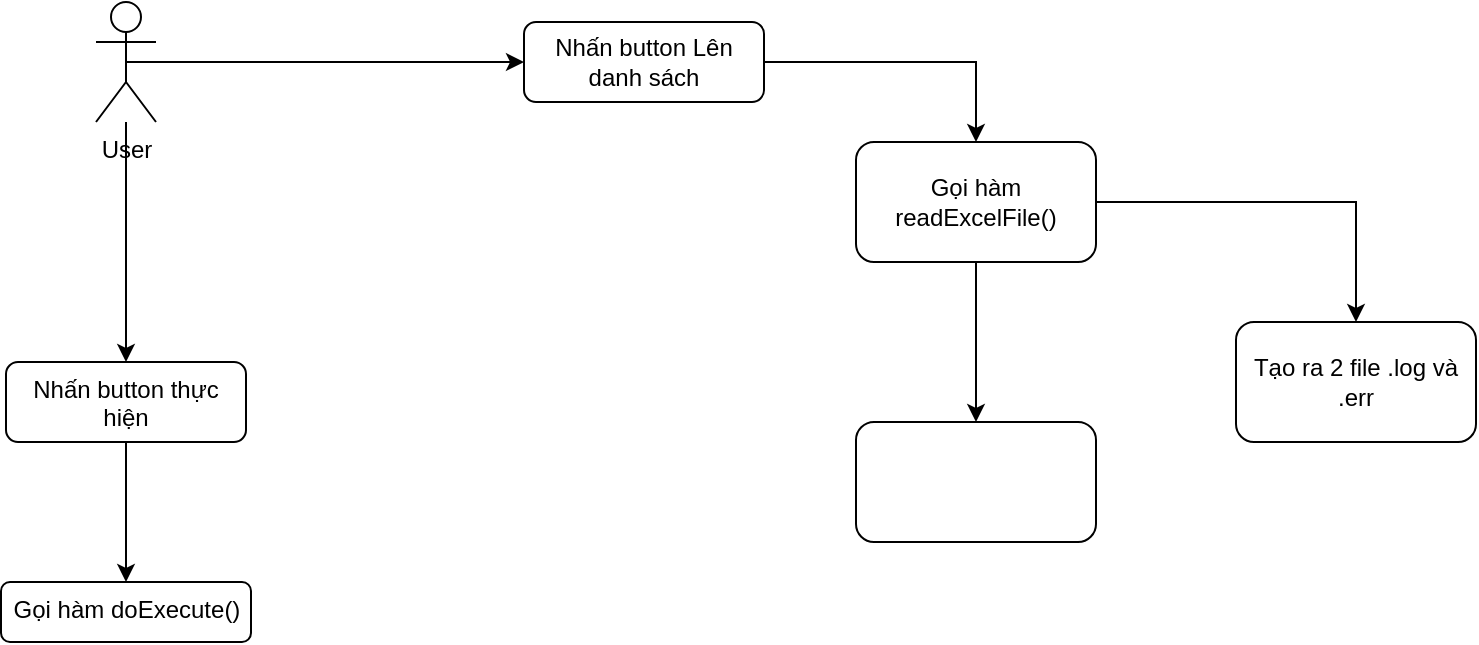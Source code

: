 <mxfile version="17.4.4" type="github">
  <diagram id="C5RBs43oDa-KdzZeNtuy" name="Page-1">
    <mxGraphModel dx="1422" dy="794" grid="1" gridSize="10" guides="1" tooltips="1" connect="1" arrows="1" fold="1" page="1" pageScale="1" pageWidth="827" pageHeight="1169" math="0" shadow="0">
      <root>
        <mxCell id="WIyWlLk6GJQsqaUBKTNV-0" />
        <mxCell id="WIyWlLk6GJQsqaUBKTNV-1" parent="WIyWlLk6GJQsqaUBKTNV-0" />
        <mxCell id="bQ8YNdUqqdLC90LQnKgp-4" value="" style="edgeStyle=orthogonalEdgeStyle;rounded=0;orthogonalLoop=1;jettySize=auto;html=1;" edge="1" parent="WIyWlLk6GJQsqaUBKTNV-1" source="WIyWlLk6GJQsqaUBKTNV-3" target="bQ8YNdUqqdLC90LQnKgp-3">
          <mxGeometry relative="1" as="geometry" />
        </mxCell>
        <mxCell id="WIyWlLk6GJQsqaUBKTNV-3" value="Nhấn button Lên danh sách" style="rounded=1;whiteSpace=wrap;html=1;fontSize=12;glass=0;strokeWidth=1;shadow=0;" parent="WIyWlLk6GJQsqaUBKTNV-1" vertex="1">
          <mxGeometry x="294" y="90" width="120" height="40" as="geometry" />
        </mxCell>
        <mxCell id="bQ8YNdUqqdLC90LQnKgp-2" style="edgeStyle=orthogonalEdgeStyle;rounded=0;orthogonalLoop=1;jettySize=auto;html=1;exitX=0.5;exitY=0.5;exitDx=0;exitDy=0;exitPerimeter=0;" edge="1" parent="WIyWlLk6GJQsqaUBKTNV-1" source="bQ8YNdUqqdLC90LQnKgp-0" target="WIyWlLk6GJQsqaUBKTNV-3">
          <mxGeometry relative="1" as="geometry" />
        </mxCell>
        <mxCell id="bQ8YNdUqqdLC90LQnKgp-11" value="" style="edgeStyle=orthogonalEdgeStyle;rounded=0;orthogonalLoop=1;jettySize=auto;html=1;" edge="1" parent="WIyWlLk6GJQsqaUBKTNV-1" source="bQ8YNdUqqdLC90LQnKgp-0" target="bQ8YNdUqqdLC90LQnKgp-10">
          <mxGeometry relative="1" as="geometry" />
        </mxCell>
        <mxCell id="bQ8YNdUqqdLC90LQnKgp-0" value="User" style="shape=umlActor;verticalLabelPosition=bottom;verticalAlign=top;html=1;outlineConnect=0;" vertex="1" parent="WIyWlLk6GJQsqaUBKTNV-1">
          <mxGeometry x="80" y="80" width="30" height="60" as="geometry" />
        </mxCell>
        <mxCell id="bQ8YNdUqqdLC90LQnKgp-15" value="" style="edgeStyle=orthogonalEdgeStyle;rounded=0;orthogonalLoop=1;jettySize=auto;html=1;" edge="1" parent="WIyWlLk6GJQsqaUBKTNV-1" source="bQ8YNdUqqdLC90LQnKgp-3" target="bQ8YNdUqqdLC90LQnKgp-14">
          <mxGeometry relative="1" as="geometry" />
        </mxCell>
        <mxCell id="bQ8YNdUqqdLC90LQnKgp-19" value="" style="edgeStyle=orthogonalEdgeStyle;rounded=0;orthogonalLoop=1;jettySize=auto;html=1;" edge="1" parent="WIyWlLk6GJQsqaUBKTNV-1" source="bQ8YNdUqqdLC90LQnKgp-3" target="bQ8YNdUqqdLC90LQnKgp-18">
          <mxGeometry relative="1" as="geometry" />
        </mxCell>
        <mxCell id="bQ8YNdUqqdLC90LQnKgp-3" value="Gọi hàm readExcelFile()" style="whiteSpace=wrap;html=1;rounded=1;glass=0;strokeWidth=1;shadow=0;" vertex="1" parent="WIyWlLk6GJQsqaUBKTNV-1">
          <mxGeometry x="460" y="150" width="120" height="60" as="geometry" />
        </mxCell>
        <mxCell id="bQ8YNdUqqdLC90LQnKgp-13" value="" style="edgeStyle=orthogonalEdgeStyle;rounded=0;orthogonalLoop=1;jettySize=auto;html=1;" edge="1" parent="WIyWlLk6GJQsqaUBKTNV-1" source="bQ8YNdUqqdLC90LQnKgp-10" target="bQ8YNdUqqdLC90LQnKgp-12">
          <mxGeometry relative="1" as="geometry" />
        </mxCell>
        <mxCell id="bQ8YNdUqqdLC90LQnKgp-10" value="Nhấn button thực hiện" style="rounded=1;whiteSpace=wrap;html=1;verticalAlign=top;" vertex="1" parent="WIyWlLk6GJQsqaUBKTNV-1">
          <mxGeometry x="35" y="260" width="120" height="40" as="geometry" />
        </mxCell>
        <mxCell id="bQ8YNdUqqdLC90LQnKgp-12" value="Gọi hàm doExecute()" style="whiteSpace=wrap;html=1;verticalAlign=top;rounded=1;" vertex="1" parent="WIyWlLk6GJQsqaUBKTNV-1">
          <mxGeometry x="32.5" y="370" width="125" height="30" as="geometry" />
        </mxCell>
        <mxCell id="bQ8YNdUqqdLC90LQnKgp-14" value="Tạo ra 2 file .log và .err" style="whiteSpace=wrap;html=1;rounded=1;glass=0;strokeWidth=1;shadow=0;" vertex="1" parent="WIyWlLk6GJQsqaUBKTNV-1">
          <mxGeometry x="650" y="240" width="120" height="60" as="geometry" />
        </mxCell>
        <mxCell id="bQ8YNdUqqdLC90LQnKgp-18" value="" style="whiteSpace=wrap;html=1;rounded=1;glass=0;strokeWidth=1;shadow=0;" vertex="1" parent="WIyWlLk6GJQsqaUBKTNV-1">
          <mxGeometry x="460" y="290" width="120" height="60" as="geometry" />
        </mxCell>
      </root>
    </mxGraphModel>
  </diagram>
</mxfile>
